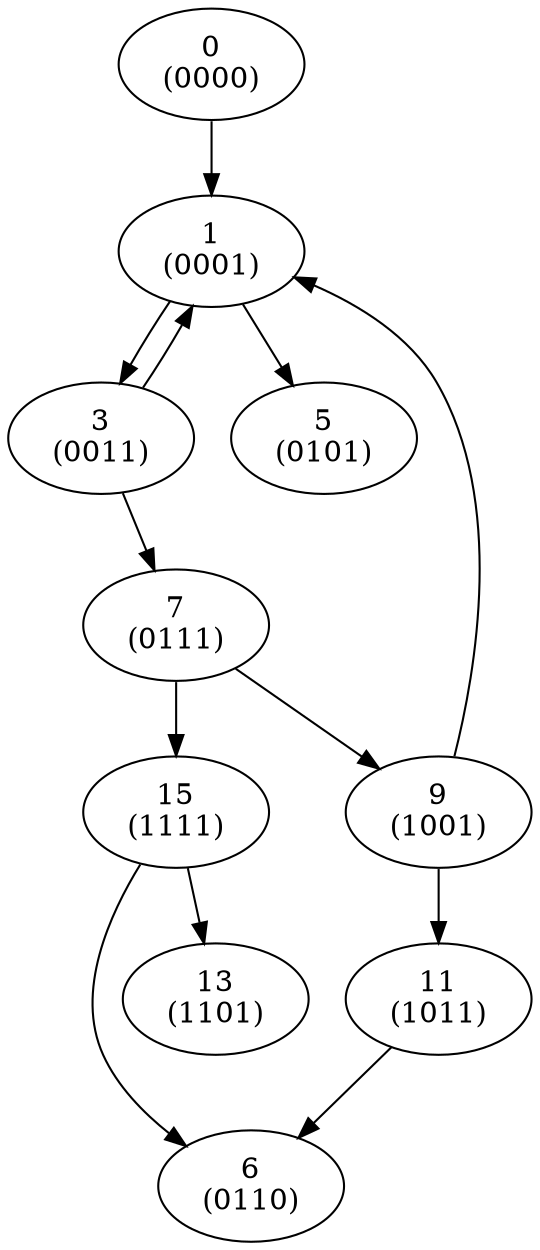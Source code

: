 digraph fsm {
"0\n(0000)" -> "1\n(0001)";
"1\n(0001)" -> "3\n(0011)";
"1\n(0001)" -> "5\n(0101)";
"3\n(0011)" -> "1\n(0001)";
"3\n(0011)" -> "7\n(0111)";
"7\n(0111)" -> "15\n(1111)";
"7\n(0111)" -> "9\n(1001)";
"9\n(1001)" -> "1\n(0001)";
"9\n(1001)" -> "11\n(1011)";
"15\n(1111)" -> "6\n(0110)";
"15\n(1111)" -> "13\n(1101)";
"11\n(1011)" -> "6\n(0110)";
}